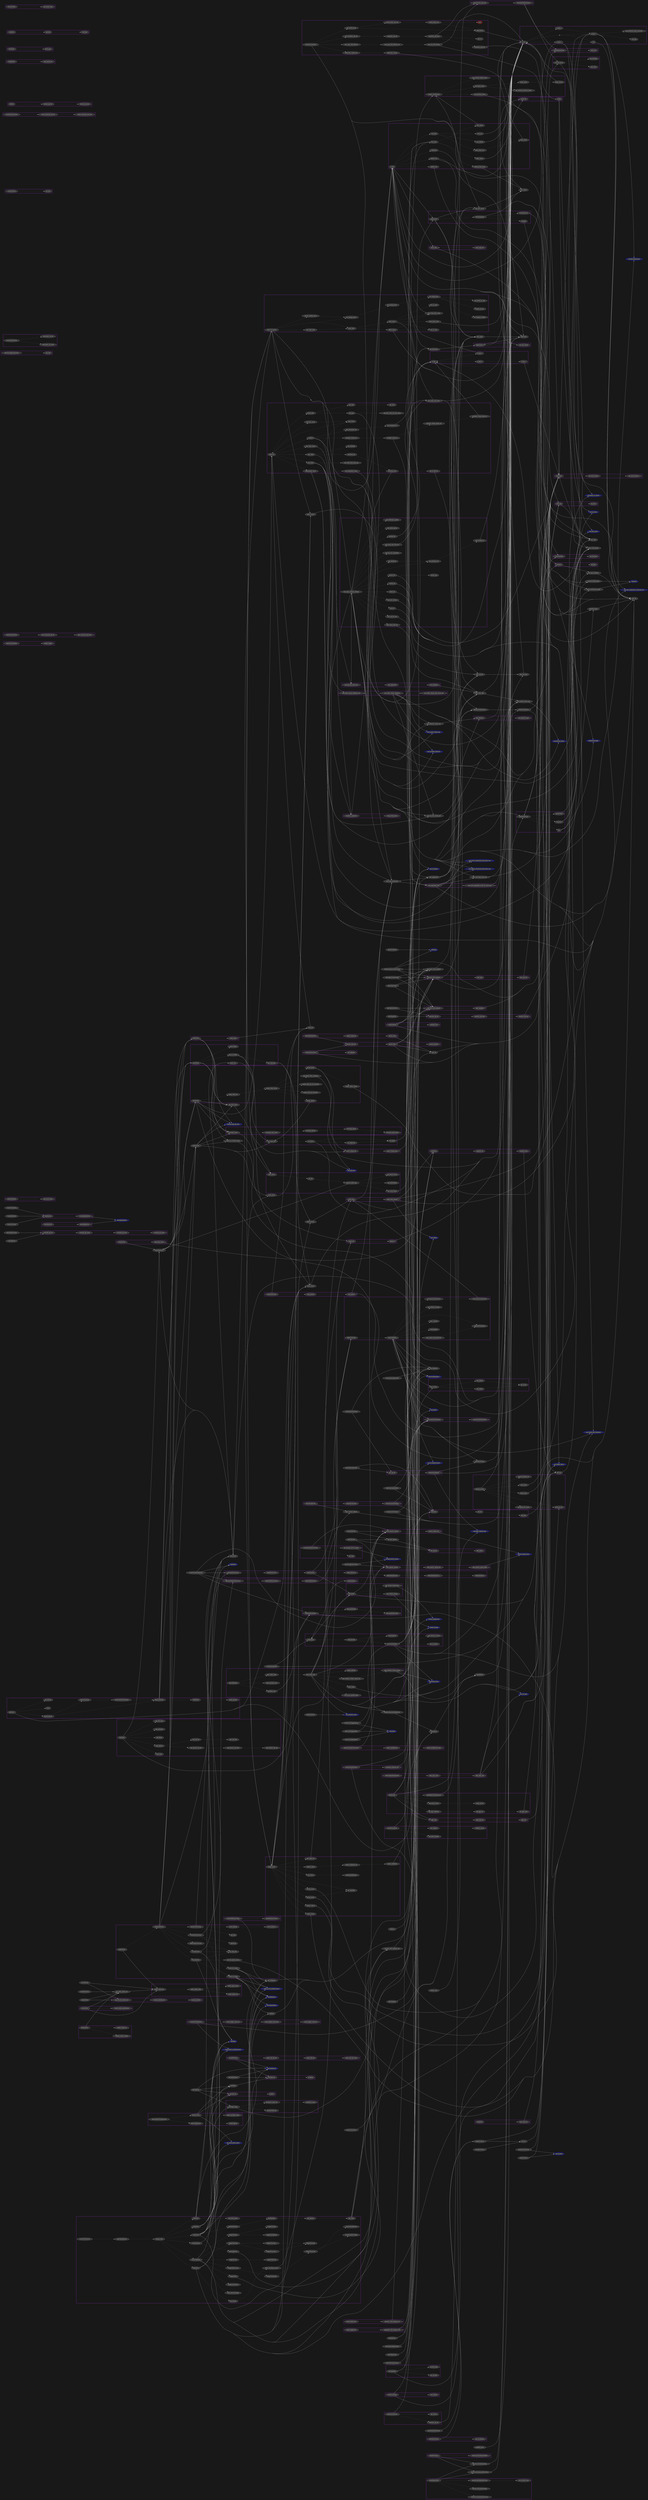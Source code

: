 digraph Grammar {

rankdir=LR
concentrate=true
pencolor=darkorchid4
penwidth=3
ranksep=3
nodesep=1
compound=true

bgcolor="#181818"

node [
  fontcolor = "#e6e6e6"
  style = filled
  color = "#e6e6e6"
  fillcolor = "#333333"
]

edge [
  color = "#e6e6e6"
  fontcolor = "#e6e6e6"
]

AexprConst -> func_arg_list
AexprConst -> func_name
AexprConst -> opt_sort_clause
AlterDatabaseSetStmt -> SetResetClause
AlterDatabaseStmt -> createdb_opt_list
AlterDomainStmt -> alter_column_default
AlterExtensionContentsStmt -> Typename
AlterExtensionContentsStmt -> add_drop
AlterExtensionContentsStmt -> aggregate_with_argtypes
AlterExtensionContentsStmt -> function_with_argtypes
AlterExtensionContentsStmt -> operator_with_argtypes
AlterFdwStmt -> alter_generic_options
AlterFdwStmt -> fdw_options
AlterFdwStmt -> opt_fdw_options
AlterForeignServerStmt -> alter_generic_options
AlterForeignServerStmt -> foreign_server_version
AlterFunctionStmt -> function_with_argtypes
AlterGroupStmt -> add_drop
AlterObjectDependsStmt -> function_with_argtypes
AlterObjectSchemaStmt -> aggregate_with_argtypes
AlterObjectSchemaStmt -> function_with_argtypes
AlterObjectSchemaStmt -> operator_with_argtypes
AlterOpFamilyStmt -> opclass_item_list
AlterOperatorStmt -> operator_def_list
AlterOperatorStmt -> operator_with_argtypes
AlterOptRoleList -> AlterOptRoleElem
AlterOwnerStmt -> aggregate_with_argtypes
AlterOwnerStmt -> function_with_argtypes
AlterOwnerStmt -> operator_with_argtypes
AlterPolicyStmt -> RowSecurityOptionalExpr
AlterPolicyStmt -> RowSecurityOptionalWithCheck
AlterPublicationStmt -> definition
AlterPublicationStmt -> pub_obj_list
AlterRoleSetStmt -> SetResetClause
AlterSeqStmt -> SeqOptList
AlterStatsStmt -> set_statistics_value
AlterSubscriptionStmt -> definition
AlterSubscriptionStmt -> opt_definition
AlterTSDictionaryStmt -> definition
AlterTblSpcStmt -> reloptions
AlterTypeStmt -> operator_def_list
AlterUserMappingStmt -> alter_generic_options
AlterUserMappingStmt -> auth_ident
AnalyzeStmt -> opt_utility_option_list
AnalyzeStmt -> opt_vacuum_relation_list
Bit -> BitWithLength
Bit -> BitWithoutLength
BitWithLength -> expr_list
CallStmt -> func_application
Character -> CharacterWithLength
Character -> CharacterWithoutLength
CharacterWithLength -> character
CharacterWithoutLength -> character
CheckPointStmt -> opt_utility_option_list
ClusterStmt -> opt_utility_option_list
ClusterStmt -> utility_option_list
ColConstraintElem -> OptConsTableSpace
ColConstraintElem -> OptParenthesizedSeqOptList
ColConstraintElem -> a_expr
ColConstraintElem -> b_expr
ColConstraintElem -> generated_when
ColConstraintElem -> key_actions
ColConstraintElem -> key_match
ColConstraintElem -> opt_definition
ColConstraintElem -> opt_unique_null_treatment
CommentStmt -> Typename
CommentStmt -> aggregate_with_argtypes
CommentStmt -> function_with_argtypes
CommentStmt -> operator_with_argtypes
ConstBit -> BitWithLength
ConstBit -> BitWithoutLength
ConstCharacter -> CharacterWithLength
ConstCharacter -> CharacterWithoutLength
ConstTypename -> ConstDatetime
ConstTypename -> Numeric
ConstraintElem -> ConstraintAttributeSpec
ConstraintElem -> OptConsTableSpace
ConstraintElem -> OptWhereClause
ConstraintElem -> a_expr
ConstraintElem -> access_method_clause
ConstraintElem -> key_actions
ConstraintElem -> key_match
ConstraintElem -> opt_definition
ConstraintElem -> opt_unique_null_treatment
CopyStmt -> PreparableStmt
CopyStmt -> where_clause
CreateAsStmt -> OptTemp
CreateAsStmt -> SelectStmt
CreateAssertionStmt -> ConstraintAttributeSpec
CreateAssertionStmt -> a_expr
CreateCastStmt -> Typename
CreateCastStmt -> function_with_argtypes
CreateDomainStmt -> ColQualList
CreateDomainStmt -> Typename
CreateEventTrigStmt -> FUNCTION_or_PROCEDURE
CreateEventTrigStmt -> func_name
CreateFdwStmt -> create_generic_options
CreateFdwStmt -> opt_fdw_options
CreateForeignServerStmt -> create_generic_options
CreateForeignTableStmt -> OptInherit
CreateForeignTableStmt -> OptTableElementList
CreateForeignTableStmt -> OptTypedTableElementList
CreateForeignTableStmt -> PartitionBoundSpec
CreateForeignTableStmt -> create_generic_options
CreateFunctionStmt -> func_name
CreateFunctionStmt -> func_type
CreateFunctionStmt -> opt_or_replace
CreateGroupStmt -> OptRoleList
CreateMatViewStmt -> SelectStmt
CreateOpClassStmt -> Typename
CreateOpClassStmt -> opclass_item_list
CreateOptRoleElem -> AlterOptRoleElem
CreatePLangStmt -> opt_or_replace
CreatePolicyStmt -> RowSecurityOptionalExpr
CreatePolicyStmt -> RowSecurityOptionalWithCheck
CreatePublicationStmt -> opt_definition
CreatePublicationStmt -> pub_obj_list
CreateRoleStmt -> OptRoleList
CreateSeqStmt -> OptTemp
CreateStatsStmt -> from_list
CreateStmt -> OnCommitOption
CreateStmt -> OptInherit
CreateStmt -> OptTableElementList
CreateStmt -> OptTableSpace
CreateStmt -> OptTemp
CreateStmt -> OptTypedTableElementList
CreateStmt -> OptWith
CreateStmt -> PartitionBoundSpec
CreateStmt -> table_access_method_clause
CreateSubscriptionStmt -> opt_definition
CreateTableSpaceStmt -> opt_reloptions
CreateTransformStmt -> Typename
CreateTransformStmt -> opt_or_replace
CreateTrigStmt -> ConstraintAttributeSpec
CreateTrigStmt -> FUNCTION_or_PROCEDURE
CreateTrigStmt -> func_name
CreateTrigStmt -> opt_or_replace
CreateUserMappingStmt -> auth_ident
CreateUserMappingStmt -> create_generic_options
CreateUserStmt -> OptRoleList
CreatedbStmt -> createdb_opt_list
DeclareCursorStmt -> SelectStmt
DefACLAction -> grantee_list
DefACLAction -> opt_grant_grant_option
DefACLAction -> privileges
DefineStmt -> aggr_args
DefineStmt -> definition
DefineStmt -> func_name
DefineStmt -> opt_or_replace
DeleteStmt -> opt_with_clause
DeleteStmt -> relation_expr_opt_alias
DeleteStmt -> returning_clause
DeleteStmt -> where_or_current_clause
DomainConstraintElem -> ConstraintAttributeSpec
DomainConstraintElem -> a_expr
DropCastStmt -> Typename
DropCastStmt -> opt_if_exists
DropTransformStmt -> Typename
DropTransformStmt -> opt_if_exists
DropUserMappingStmt -> auth_ident
ExclusionConstraintElem -> index_elem
ExecuteStmt -> OptTemp
ExplainStmt -> utility_option_list
ExplainableStmt -> DeleteStmt
ExplainableStmt -> InsertStmt
ExplainableStmt -> MergeStmt
ExplainableStmt -> SelectStmt
ExplainableStmt -> UpdateStmt
FunctionSetResetClause -> VariableResetStmt
FunctionSetResetClause -> set_rest_more
GenericType -> opt_type_modifiers
GrantRoleStmt -> opt_granted_by
GrantRoleStmt -> privilege_list
GrantStmt -> grantee_list
GrantStmt -> opt_grant_grant_option
GrantStmt -> opt_granted_by
GrantStmt -> privilege_target
GrantStmt -> privileges
ImportForeignSchemaStmt -> create_generic_options
IndexStmt -> OptTableSpace
IndexStmt -> access_method_clause
IndexStmt -> index_params
IndexStmt -> opt_reloptions
IndexStmt -> opt_unique_null_treatment
IndexStmt -> where_clause
InsertStmt -> opt_with_clause
InsertStmt -> returning_clause
MergeStmt -> a_expr
MergeStmt -> opt_with_clause
MergeStmt -> relation_expr_opt_alias
MergeStmt -> returning_clause
MergeStmt -> table_ref
Numeric -> opt_type_modifiers
OptParenthesizedSeqOptList -> SeqOptList
OptSeqOptList -> SeqOptList
OptTableFuncElementList -> TableFuncElementList
OptWhereClause -> a_expr
OptWith -> reloptions
PartitionBoundSpec -> expr_list
PreparableStmt -> DeleteStmt
PreparableStmt -> InsertStmt
PreparableStmt -> MergeStmt
PreparableStmt -> SelectStmt
PreparableStmt -> UpdateStmt
PrepareStmt -> PreparableStmt
PublicationObjSpec -> OptWhereClause
PublicationObjSpec -> extended_relation_expr
PublicationObjSpec -> indirection
ReindexStmt -> opt_utility_option_list
RemoveFuncStmt -> function_with_argtypes_list
RenameStmt -> aggregate_with_argtypes
RenameStmt -> function_with_argtypes
ReturnStmt -> a_expr
RevokeRoleStmt -> opt_granted_by
RevokeRoleStmt -> privilege_list
RevokeStmt -> grantee_list
RevokeStmt -> opt_granted_by
RevokeStmt -> privilege_target
RevokeStmt -> privileges
RowSecurityOptionalExpr -> a_expr
RowSecurityOptionalWithCheck -> a_expr
RuleActionStmt -> DeleteStmt
RuleActionStmt -> InsertStmt
RuleActionStmt -> SelectStmt
RuleActionStmt -> UpdateStmt
RuleStmt -> opt_or_replace
RuleStmt -> where_clause
SecLabelStmt -> Typename
SecLabelStmt -> aggregate_with_argtypes
SecLabelStmt -> function_with_argtypes
SelectStmt -> select_no_parens
SelectStmt -> select_with_parens
SeqOptElem -> SimpleTypename
SeqOptList -> SeqOptElem
SetResetClause -> VariableResetStmt
SetResetClause -> set_rest
SimpleTypename -> ConstDatetime
SimpleTypename -> Numeric
TableElement -> TableConstraint
TableElement -> columnDef
TableFuncElement -> Typename
TableFuncElement -> opt_collate_clause
TableFuncElementList -> TableFuncElement
TriggerWhen -> a_expr
TypedTableElement -> TableConstraint
Typename -> SimpleTypename
UpdateStmt -> from_clause
UpdateStmt -> opt_with_clause
UpdateStmt -> relation_expr_opt_alias
UpdateStmt -> returning_clause
UpdateStmt -> set_clause_list
UpdateStmt -> where_or_current_clause
VacuumStmt -> opt_vacuum_relation_list
VacuumStmt -> utility_option_list
VariableSetStmt -> set_rest
ViewStmt -> OptTemp
ViewStmt -> SelectStmt
ViewStmt -> opt_reloptions
a_expr_1 -> Typename
a_expr_1 -> b_expr
a_expr_1 -> expr_list
a_expr_1 -> json_key_uniqueness_constraint_opt
a_expr_1 -> select_with_parens
a_expr_1 -> unicode_normal_form
a_expr_2 -> c_expr
a_expr_2 -> opt_unique_null_treatment
a_expr_2 -> select_with_parens
aggr_arg -> func_arg
aggregate_with_argtypes -> aggr_args
aggregate_with_argtypes -> func_name
aggregate_with_argtypes_list -> aggregate_with_argtypes
alter_column_default -> a_expr
alter_generic_option_elem -> generic_option_elem
alter_identity_column_option -> SeqOptElem
alter_identity_column_option -> generated_when
alter_table_cmd -> ConstraintAttributeSpec
alter_table_cmd -> OptParenthesizedSeqOptList
alter_table_cmd -> TableConstraint
alter_table_cmd -> Typename
alter_table_cmd -> a_expr
alter_table_cmd -> alter_column_default
alter_table_cmd -> alter_generic_options
alter_table_cmd -> columnDef
alter_table_cmd -> column_compression
alter_table_cmd -> column_storage
alter_table_cmd -> generated_when
alter_table_cmd -> opt_collate_clause
alter_table_cmd -> opt_set_data
alter_table_cmd -> reloptions
alter_table_cmd -> set_statistics_value
alter_type_cmd -> TableFuncElement
alter_type_cmd -> Typename
alter_type_cmd -> opt_collate_clause
alter_type_cmd -> opt_set_data
alter_using -> a_expr
alterfunc_opt_list -> common_func_opt_item
array_expr -> expr_list
b_expr_1 -> Typename
b_expr_2 -> c_expr
c_expr -> AexprConst
c_expr -> a_expr
c_expr -> array_expr
c_expr -> expr_list
c_expr -> indirection
c_expr -> opt_indirection
c_expr -> select_with_parens
case_arg -> a_expr
case_default -> a_expr
columnDef -> ColQualList
columnDef -> Typename
columnDef -> create_generic_options
columnOptions -> ColQualList
columnref -> indirection
common_table_expr -> PreparableStmt
create_as_target -> OnCommitOption
create_as_target -> OptTableSpace
create_as_target -> OptWith
create_as_target -> table_access_method_clause
create_mv_target -> OptTableSpace
create_mv_target -> opt_reloptions
create_mv_target -> table_access_method_clause
createfunc_opt_item -> common_func_opt_item
cube_clause -> expr_list
def_arg -> func_type
def_elem -> def_arg
distinct_clause -> expr_list
execute_param_clause -> expr_list
explicit_row -> expr_list
expr_list -> a_expr
extract_list -> a_expr
filter_clause -> a_expr
frame_bound -> a_expr
from_clause -> from_list
from_list -> table_ref
func_alias_clause -> TableFuncElementList
func_application -> func_arg_expr
func_application -> func_arg_list
func_application -> func_name
func_application -> opt_sort_clause
func_arg -> func_type
func_arg_expr -> a_expr
func_arg_list -> func_arg_expr
func_arg_list_opt -> func_arg_list
func_arg_with_default -> a_expr
func_arg_with_default -> func_arg
func_args_list -> func_arg
func_expr -> func_application
func_expr -> func_expr_common_subexpr
func_expr -> json_aggregate_func
func_expr_common_subexpr -> SimpleTypename
func_expr_common_subexpr -> Typename
func_expr_common_subexpr -> a_expr
func_expr_common_subexpr -> c_expr
func_expr_common_subexpr -> document_or_content
func_expr_common_subexpr -> expr_list
func_expr_common_subexpr -> func_arg_list
func_expr_common_subexpr -> json_array_constructor_null_clause_opt
func_expr_common_subexpr -> json_behavior_clause_opt
func_expr_common_subexpr -> json_format_clause_opt
func_expr_common_subexpr -> json_key_uniqueness_constraint_opt
func_expr_common_subexpr -> json_object_constructor_null_clause_opt
func_expr_common_subexpr -> json_on_error_clause_opt
func_expr_common_subexpr -> json_passing_clause_opt
func_expr_common_subexpr -> json_quotes_clause_opt
func_expr_common_subexpr -> json_returning_clause_opt
func_expr_common_subexpr -> json_value_expr
func_expr_common_subexpr -> json_wrapper_behavior
func_expr_common_subexpr -> select_no_parens
func_expr_common_subexpr -> unicode_normal_form
func_expr_common_subexpr -> xmlexists_argument
func_expr_windowless -> func_application
func_expr_windowless -> func_expr_common_subexpr
func_expr_windowless -> json_aggregate_func
func_name -> indirection
func_table -> func_expr_windowless
func_type -> Typename
function_with_argtypes -> func_name
function_with_argtypes -> indirection
function_with_argtypes_list -> function_with_argtypes
generic_option_list -> generic_option_elem
group_by_item -> a_expr
group_clause -> group_by_list
having_clause -> a_expr
implicit_row -> a_expr
implicit_row -> expr_list
index_elem -> a_expr
index_elem -> func_expr_windowless
index_elem_options -> opt_asc_desc
index_elem_options -> opt_collate
index_elem_options -> opt_nulls_order
index_elem_options -> reloptions
index_including_params -> index_elem
index_params -> index_elem
indirection -> indirection_el
indirection_el -> a_expr
insert_column_item -> opt_indirection
insert_rest -> SelectStmt
insert_rest -> insert_column_list
insert_rest -> override_kind
join_qual -> a_expr
json_aggregate_func -> json_array_constructor_null_clause_opt
json_aggregate_func -> json_key_uniqueness_constraint_opt
json_aggregate_func -> json_name_and_value
json_aggregate_func -> json_object_constructor_null_clause_opt
json_aggregate_func -> json_returning_clause_opt
json_aggregate_func -> json_value_expr
json_argument -> json_value_expr
json_array_aggregate_order_by_clause_opt -> sortby_list
json_behavior -> a_expr
json_behavior_clause_opt -> json_behavior
json_format_clause_opt -> json_format_clause
json_name_and_value -> a_expr
json_name_and_value -> c_expr
json_name_and_value -> json_value_expr
json_name_and_value_list -> json_name_and_value
json_on_error_clause_opt -> json_behavior
json_returning_clause_opt -> Typename
json_returning_clause_opt -> json_format_clause_opt
json_table -> a_expr
json_table -> json_on_error_clause_opt
json_table -> json_passing_clause_opt
json_table -> json_table_column_definition_list
json_table -> json_value_expr
json_table_column_definition -> Typename
json_table_column_definition -> json_behavior_clause_opt
json_table_column_definition -> json_format_clause
json_table_column_definition -> json_on_error_clause_opt
json_table_column_definition -> json_quotes_clause_opt
json_table_column_definition -> json_wrapper_behavior
json_value_expr -> a_expr
json_value_expr -> json_format_clause_opt
json_value_expr_list -> json_value_expr
limit_clause -> a_expr
merge_insert -> insert_column_list
merge_insert -> override_kind
merge_update -> set_clause_list
merge_values_clause -> expr_list
offset_clause -> a_expr
old_aggr_elem -> def_arg
opclass_drop -> type_list
opclass_item -> Typename
opclass_item -> function_with_argtypes
opclass_item -> operator_with_argtypes
opclass_item -> type_list
oper_argtypes -> Typename
operator_def_arg -> func_type
operator_with_argtypes_list -> operator_with_argtypes
opt_col_def_list -> TableFuncElementList
opt_column_compression -> column_compression
opt_column_storage -> column_storage
opt_conf_expr -> index_params
opt_conf_expr -> where_clause
opt_cycle_clause -> AexprConst
opt_definition -> definition
opt_fdw_options -> fdw_options
opt_foreign_server_version -> foreign_server_version
opt_indirection -> indirection_el
opt_merge_when_condition -> a_expr
opt_on_conflict -> set_clause_list
opt_on_conflict -> where_clause
opt_partition_clause -> expr_list
opt_reloptions -> reloptions
opt_repeatable_clause -> a_expr
opt_slice_bound -> a_expr
opt_sort_clause -> sort_clause
opt_target_list -> target_list
opt_type_modifiers -> expr_list
opt_utility_option_list -> utility_option_list
opt_with_clause -> with_clause
over_clause -> window_specification
overlay_list -> a_expr
part_elem -> a_expr
part_elem -> func_expr_windowless
part_elem -> opt_collate
partition_cmd -> PartitionBoundSpec
position_list -> b_expr
prep_type_clause -> type_list
privilege_target -> function_with_argtypes_list
privileges -> privilege_list
qualified_name -> indirection
relation_expr -> extended_relation_expr
reloption_elem -> def_arg
returning_clause -> target_list
rollup_clause -> expr_list
row -> expr_list
rowsfrom_item -> func_expr_windowless
select_clause -> select_with_parens
select_clause -> simple_select
select_fetch_first_value -> c_expr
select_limit_value -> a_expr
select_no_parens -> opt_sort_clause
select_no_parens -> select_clause
select_no_parens -> simple_select
select_no_parens -> sort_clause
select_no_parens -> with_clause
select_with_parens -> select_no_parens
set_clause -> a_expr
set_rest -> set_rest_more
set_rest_more -> document_or_content
set_target -> opt_indirection
simple_select -> from_clause
simple_select -> select_clause
simple_select -> target_list
simple_select -> where_clause
sort_clause -> sortby_list
sortby -> a_expr
sortby -> opt_asc_desc
sortby -> opt_nulls_order
stats_param -> a_expr
stats_param -> func_expr_windowless
substr_list -> a_expr
table_func_column -> func_type
table_ref -> select_with_parens
tablesample_clause -> expr_list
tablesample_clause -> func_name
target_el -> a_expr
transform_element_list -> function_with_argtypes
transform_type_list -> Typename
trim_list -> a_expr
trim_list -> expr_list
type_list -> Typename
type_name_list -> Typename
using_clause -> from_list
values_clause -> expr_list
when_clause -> a_expr
where_clause -> a_expr
where_or_current_clause -> a_expr
window_definition -> window_specification
window_specification -> opt_sort_clause
within_group_clause -> sort_clause
xml_attribute_el -> a_expr
xml_namespace_el -> b_expr
xml_root_version -> a_expr
xmlexists_argument -> c_expr
xmltable -> c_expr
xmltable -> xmlexists_argument
xmltable_column_el -> Typename
xmltable_column_option_el -> b_expr

// subgraphs
edge [style=dotted]

subgraph cluster_AexprConst {
  AexprConst -> ConstTypename
  ConstTypename -> ConstBit
  ConstTypename -> ConstCharacter
}

subgraph cluster_AlterCompositeTypeStmt {
  AlterCompositeTypeStmt -> alter_type_cmds
  alter_type_cmds -> alter_type_cmd
}

subgraph cluster_AlterDefaultPrivilegesStmt {
  AlterDefaultPrivilegesStmt -> DefACLAction
  AlterDefaultPrivilegesStmt -> DefACLOptionList
  DefACLAction -> defacl_privilege_target
  DefACLOptionList -> DefACLOption
}

subgraph cluster_AlterDomainStmt {
  AlterDomainStmt -> DomainConstraint
  DomainConstraint -> DomainConstraintElem
}

subgraph cluster_AlterEnumStmt {
  AlterEnumStmt -> opt_if_not_exists
}

subgraph cluster_AlterEventTrigStmt {
  AlterEventTrigStmt -> enable_trigger
}

subgraph cluster_AlterExtensionStmt {
  AlterExtensionStmt -> alter_extension_opt_list
  alter_extension_opt_list -> alter_extension_opt_item
}

subgraph cluster_AlterFunctionStmt {
  AlterFunctionStmt -> alterfunc_opt_list
  AlterFunctionStmt -> opt_restrict
}

subgraph cluster_AlterOpFamilyStmt {
  AlterOpFamilyStmt -> opclass_drop_list
  opclass_drop_list -> opclass_drop
}

subgraph cluster_AlterPolicyStmt {
  AlterPolicyStmt -> RowSecurityOptionalToRole
}

subgraph cluster_AlterRoleSetStmt {
  AlterRoleSetStmt -> opt_in_database
}

subgraph cluster_AlterRoleStmt {
  AlterRoleStmt -> AlterOptRoleList
}

subgraph cluster_AlterTSConfigurationStmt {
  AlterTSConfigurationStmt -> any_with
}

subgraph cluster_AlterTableStmt {
  AlterTableStmt -> alter_table_cmds
  AlterTableStmt -> index_partition_cmd
  AlterTableStmt -> partition_cmd
  alter_identity_column_option_list -> alter_identity_column_option
  alter_table_cmd -> alter_identity_column_option_list
  alter_table_cmd -> alter_using
  alter_table_cmd -> replica_identity
  alter_table_cmd -> set_access_method_name
  alter_table_cmds -> alter_table_cmd
}

subgraph cluster_ClusterStmt {
  ClusterStmt -> cluster_index_specification
}

subgraph cluster_ColQualList {
  ColConstraint -> ColConstraintElem
  ColConstraint -> ConstraintAttr
  ColConstraintElem -> opt_no_inherit
  ColConstraintElem -> opt_virtual_or_stored
  ColQualList -> ColConstraint
}

subgraph cluster_CommentStmt {
  CommentStmt -> comment_text
}

subgraph cluster_ConstDatetime {
  ConstDatetime -> opt_timezone
}

subgraph cluster_ConstraintAttributeSpec {
  ConstraintAttributeSpec -> ConstraintAttributeElem
}

subgraph cluster_ConstraintsSetStmt {
  ConstraintsSetStmt -> constraints_set_list
  ConstraintsSetStmt -> constraints_set_mode
}

subgraph cluster_CopyStmt {
  CopyStmt -> copy_delimiter
  CopyStmt -> copy_file_name
  CopyStmt -> copy_from
  CopyStmt -> copy_options
  CopyStmt -> opt_binary
  copy_generic_opt_elem -> copy_generic_opt_arg
  copy_generic_opt_list -> copy_generic_opt_elem
  copy_opt_list -> copy_opt_item
  copy_options -> copy_generic_opt_list
  copy_options -> copy_opt_list
}

subgraph cluster_CreateAmStmt {
  CreateAmStmt -> am_type
}

subgraph cluster_CreateCastStmt {
  CreateCastStmt -> cast_context
}

subgraph cluster_CreateEventTrigStmt {
  CreateEventTrigStmt -> event_trigger_when_list
  event_trigger_when_item -> event_trigger_value_list
  event_trigger_when_list -> event_trigger_when_item
}

subgraph cluster_CreateExtensionStmt {
  CreateExtensionStmt -> create_extension_opt_list
  create_extension_opt_list -> create_extension_opt_item
}

subgraph cluster_CreateForeignServerStmt {
  CreateForeignServerStmt -> opt_foreign_server_version
  CreateForeignServerStmt -> opt_type
}

subgraph cluster_CreateFunctionStmt {
  CreateFunctionStmt -> func_args_with_defaults
  CreateFunctionStmt -> opt_createfunc_opt_list
  CreateFunctionStmt -> opt_routine_body
  CreateFunctionStmt -> table_func_column_list
  createfunc_opt_item -> func_as
  createfunc_opt_item -> transform_type_list
  createfunc_opt_list -> createfunc_opt_item
  func_args_with_defaults -> func_args_with_defaults_list
  func_args_with_defaults_list -> func_arg_with_default
  opt_createfunc_opt_list -> createfunc_opt_list
  opt_routine_body -> ReturnStmt
  opt_routine_body -> routine_body_stmt_list
  routine_body_stmt -> ReturnStmt
  routine_body_stmt -> {stmt [color=red penwidth=3]}
  routine_body_stmt_list -> routine_body_stmt
  table_func_column_list -> table_func_column
}

subgraph cluster_CreateOpClassStmt {
  CreateOpClassStmt -> opt_opfamily
}

subgraph cluster_CreatePLangStmt {
  CreatePLangStmt -> opt_inline_handler
  CreatePLangStmt -> opt_validator
  opt_validator -> validator_clause
}

subgraph cluster_CreatePolicyStmt {
  CreatePolicyStmt -> RowSecurityDefaultForCmd
  CreatePolicyStmt -> RowSecurityDefaultPermissive
  CreatePolicyStmt -> RowSecurityDefaultToRole
  RowSecurityDefaultForCmd -> row_security_cmd
}

subgraph cluster_CreateSchemaStmt {
  CreateSchemaStmt -> OptSchemaEltList
  CreateSeqStmt -> OptSeqOptList
  CreateStmt -> OptPartitionSpec
  CreateTrigStmt -> OptConstrFromTable
  CreateTrigStmt -> TriggerActionTime
  CreateTrigStmt -> TriggerEvents
  CreateTrigStmt -> TriggerForSpec
  CreateTrigStmt -> TriggerFuncArgs
  CreateTrigStmt -> TriggerReferencing
  CreateTrigStmt -> TriggerWhen
  IndexStmt -> opt_include
  OptPartitionSpec -> PartitionSpec
  OptSchemaEltList -> schema_stmt
  PartitionSpec -> part_params
  TriggerEvents -> TriggerOneEvent
  TriggerForSpec -> TriggerForOptEach
  TriggerForSpec -> TriggerForType
  TriggerFuncArgs -> TriggerFuncArgs_1
  TriggerFuncArgs -> TriggerFuncArgs_2
  TriggerFuncArgs_1 -> TriggerFuncArg
  TriggerFuncArgs_2 -> TriggerFuncArg
  TriggerReferencing -> TriggerTransitions
  TriggerTransition -> TransitionOldOrNew
  TriggerTransition -> TransitionRowOrTable
  TriggerTransitions -> TriggerTransition
  ViewStmt -> opt_check_option
  opt_include -> index_including_params
  part_params -> part_elem
  schema_stmt -> CreateSeqStmt
  schema_stmt -> CreateStmt
  schema_stmt -> CreateTrigStmt
  schema_stmt -> GrantStmt
  schema_stmt -> IndexStmt
  schema_stmt -> ViewStmt
}

subgraph cluster_CreateStatsStmt {
  CreateStatsStmt -> stats_params
  stats_params -> stats_param
}

subgraph cluster_CreateTableSpaceStmt {
  CreateTableSpaceStmt -> OptTableSpaceOwner
}

subgraph cluster_CreateTransformStmt {
  CreateTransformStmt -> transform_element_list
}

subgraph cluster_DefineStmt {
  DefineStmt -> OptTableFuncElementList
  DefineStmt -> old_aggr_definition
  DefineStmt -> opt_enum_val_list
  old_aggr_definition -> old_aggr_list
  old_aggr_list -> old_aggr_elem
  opt_enum_val_list -> enum_val_list
}

subgraph cluster_DeleteStmt {
  DeleteStmt -> using_clause
}

subgraph cluster_DoStmt {
  DoStmt -> dostmt_opt_list
  dostmt_opt_list -> dostmt_opt_item
}

subgraph cluster_DropStmt {
  DropStmt -> type_name_list
}

subgraph cluster_DropdbStmt {
  DropdbStmt -> drop_option_list
}

subgraph cluster_ExplainStmt {
  CreateAsStmt -> create_as_target
  CreateAsStmt -> opt_with_data
  CreateMatViewStmt -> OptNoLog
  CreateMatViewStmt -> create_mv_target
  CreateMatViewStmt -> opt_with_data
  DeclareCursorStmt -> cursor_options
  DeclareCursorStmt -> opt_hold
  ExecuteStmt -> create_as_target
  ExecuteStmt -> execute_param_clause
  ExecuteStmt -> opt_with_data
  ExplainStmt -> ExplainableStmt
  ExplainableStmt -> CreateAsStmt
  ExplainableStmt -> CreateMatViewStmt
  ExplainableStmt -> DeclareCursorStmt
  ExplainableStmt -> ExecuteStmt
  ExplainableStmt -> RefreshMatViewStmt
  RefreshMatViewStmt -> opt_with_data
  cursor_options -> cursor_options_1
}

subgraph cluster_FetchStmt {
  FetchStmt -> fetch_args
}

subgraph cluster_GrantRoleStmt {
  GrantRoleStmt -> grant_role_opt_list
  grant_role_opt -> grant_role_opt_value
  grant_role_opt_list -> grant_role_opt
}

subgraph cluster_ImportForeignSchemaStmt {
  ImportForeignSchemaStmt -> import_qualification
  import_qualification -> import_qualification_type
}

subgraph cluster_InsertStmt {
  InsertStmt -> insert_rest
  InsertStmt -> insert_target
  InsertStmt -> opt_on_conflict
  opt_on_conflict -> opt_conf_expr
}

subgraph cluster_LockStmt {
  LockStmt -> opt_lock
  opt_lock -> lock_type
}

subgraph cluster_MergeStmt {
  MergeStmt -> merge_when_list
  merge_insert -> merge_values_clause
  merge_when_clause -> merge_insert
  merge_when_clause -> merge_update
  merge_when_clause -> merge_when_tgt_matched
  merge_when_clause -> merge_when_tgt_not_matched
  merge_when_clause -> opt_merge_when_condition
  merge_when_list -> merge_when_clause
}

subgraph cluster_Numeric {
  Numeric -> opt_float
}

subgraph cluster_OptRoleList {
  OptRoleList -> CreateOptRoleElem
}

subgraph cluster_OptTableElementList {
  OptTableElementList -> TableElementList
  TableElement -> TableLikeClause
  TableElementList -> TableElement
  TableLikeClause -> TableLikeOptionList
  TableLikeOptionList -> TableLikeOptionList_1
  TableLikeOptionList_1 -> TableLikeOption
}

subgraph cluster_OptTypedTableElementList {
  OptTypedTableElementList -> TypedTableElementList
  TypedTableElement -> columnOptions
  TypedTableElementList -> TypedTableElement
}

subgraph cluster_PartitionBoundSpec {
  PartitionBoundSpec -> hash_partbound
  hash_partbound -> hash_partbound_elem
}

subgraph cluster_PrepareStmt {
  PrepareStmt -> prep_type_clause
}

subgraph cluster_ReindexStmt {
  ReindexStmt -> reindex_target_all
  ReindexStmt -> reindex_target_relation
}

subgraph cluster_RemoveAggrStmt {
  RemoveAggrStmt -> aggregate_with_argtypes_list
}

subgraph cluster_RemoveOperStmt {
  RemoveOperStmt -> operator_with_argtypes_list
}

subgraph cluster_RuleStmt {
  NotifyStmt -> notify_payload
  RuleActionList -> RuleActionMulti
  RuleActionList -> RuleActionStmt
  RuleActionMulti -> RuleActionStmtOrEmpty
  RuleActionStmt -> NotifyStmt
  RuleActionStmtOrEmpty -> RuleActionStmt
  RuleStmt -> RuleActionList
  RuleStmt -> event
  RuleStmt -> opt_instead
}

subgraph cluster_SecLabelStmt {
  SecLabelStmt -> opt_provider
  SecLabelStmt -> security_label
}

subgraph cluster_SimpleTypename {
  SimpleTypename -> Bit
  SimpleTypename -> Character
  SimpleTypename -> GenericType
}

subgraph cluster_TableConstraint {
  ConstraintElem -> ExclusionConstraintList
  ConstraintElem -> ExistingIndex
  ConstraintElem -> opt_c_include
  ConstraintElem -> opt_column_and_period_list
  ConstraintElem -> opt_without_overlaps
  ConstraintElem -> optionalPeriodName
  ExclusionConstraintList -> ExclusionConstraintElem
  TableConstraint -> ConstraintElem
  opt_column_and_period_list -> optionalPeriodName
}

subgraph cluster_TruncateStmt {
  TruncateStmt -> opt_restart_seqs
}

subgraph cluster_Typename {
  Typename -> opt_array_bounds
  opt_array_bounds -> opt_array_bounds_1
}

subgraph cluster_VariableResetStmt {
  VariableResetStmt -> reset_rest
}

subgraph cluster_a_expr {
  a_expr -> a_expr_2
  a_expr -> a_expr_3
  a_expr_1 -> a_expr
  a_expr_1 -> json_predicate_type_constraint
  a_expr_1 -> sub_type
  a_expr_2 -> a_expr
  a_expr_2 -> row
  a_expr_3 -> a_expr_1
  row -> a_expr
}

subgraph cluster_aggr_args {
  aggr_args -> aggr_args_list
  aggr_args_list -> aggr_arg
}

subgraph cluster_alter_generic_options {
  alter_generic_option_list -> alter_generic_option_elem
  alter_generic_options -> alter_generic_option_list
}

subgraph cluster_array_expr {
  array_expr -> array_expr_list
  array_expr_list -> array_expr
}

subgraph cluster_b_expr {
  b_expr -> b_expr_2
  b_expr -> b_expr_3
  b_expr_1 -> b_expr
  b_expr_2 -> b_expr
  b_expr_3 -> b_expr_1
}

subgraph cluster_c_expr {
  c_expr -> case_expr
  c_expr -> columnref
  c_expr -> explicit_row
  c_expr -> func_expr
  c_expr -> implicit_row
  case_expr -> case_arg
  case_expr -> case_default
  case_expr -> when_clause_list
  func_expr -> filter_clause
  func_expr -> over_clause
  func_expr -> within_group_clause
  when_clause_list -> when_clause
}

subgraph cluster_columnDef {
  columnDef -> opt_column_compression
  columnDef -> opt_column_storage
}

subgraph cluster_common_func_opt_item {
  common_func_opt_item -> FunctionSetResetClause
}

subgraph cluster_create_generic_options {
  create_generic_options -> generic_option_list
}

subgraph cluster_createdb_opt_list {
  createdb_opt_item -> createdb_opt_name
  createdb_opt_items -> createdb_opt_item
  createdb_opt_list -> createdb_opt_items
}

subgraph cluster_definition {
  def_list -> def_elem
  definition -> def_list
}

subgraph cluster_fdw_options {
  fdw_options -> fdw_option
}

subgraph cluster_func_arg {
  func_arg -> arg_class
}

subgraph cluster_func_expr_common_subexpr {
  extract_list -> extract_arg
  func_expr_common_subexpr -> extract_list
  func_expr_common_subexpr -> func_arg_list_opt
  func_expr_common_subexpr -> json_name_and_value_list
  func_expr_common_subexpr -> json_value_expr_list
  func_expr_common_subexpr -> opt_xml_root_standalone
  func_expr_common_subexpr -> overlay_list
  func_expr_common_subexpr -> position_list
  func_expr_common_subexpr -> substr_list
  func_expr_common_subexpr -> trim_list
  func_expr_common_subexpr -> xml_attribute_list
  func_expr_common_subexpr -> xml_attributes
  func_expr_common_subexpr -> xml_indent_option
  func_expr_common_subexpr -> xml_root_version
  func_expr_common_subexpr -> xml_whitespace_option
  xml_attribute_list -> xml_attribute_el
  xml_attributes -> xml_attribute_list
}

subgraph cluster_function_with_argtypes {
  func_args -> func_args_list
  function_with_argtypes -> func_args
}

subgraph cluster_grantee_list {
  grantee_list -> grantee
}

subgraph cluster_group_by_list {
  group_by_item -> cube_clause
  group_by_item -> empty_grouping_set
  group_by_item -> grouping_sets_clause
  group_by_item -> rollup_clause
  group_by_list -> group_by_item
  grouping_sets_clause -> group_by_list
}

subgraph cluster_index_elem {
  index_elem -> index_elem_options
}

subgraph cluster_indirection_el {
  indirection_el -> opt_slice_bound
}

subgraph cluster_insert_column_list {
  insert_column_list -> insert_column_item
}

subgraph cluster_json_aggregate_func {
  json_aggregate_func -> json_array_aggregate_order_by_clause_opt
}

subgraph cluster_json_behavior {
  json_behavior -> json_behavior_type
}

subgraph cluster_json_passing_clause_opt {
  json_arguments -> json_argument
  json_passing_clause_opt -> json_arguments
}

subgraph cluster_json_table_column_definition_list {
  json_table_column_definition -> json_table_column_definition_list
  json_table_column_definition -> json_table_column_path_clause_opt
  json_table_column_definition_list -> json_table_column_definition
}

subgraph cluster_key_actions {
  key_actions -> key_delete
  key_actions -> key_update
  key_delete -> key_action
  key_update -> key_action
}

subgraph cluster_opclass_item_list {
  opclass_item -> opclass_purpose
  opclass_item_list -> opclass_item
}

subgraph cluster_operator_def_list {
  operator_def_elem -> operator_def_arg
  operator_def_list -> operator_def_elem
}

subgraph cluster_operator_with_argtypes {
  operator_with_argtypes -> oper_argtypes
}

subgraph cluster_opt_vacuum_relation_list {
  opt_vacuum_relation_list -> vacuum_relation_list
  vacuum_relation_list -> vacuum_relation
}

subgraph cluster_privilege_list {
  privilege_list -> privilege
}

subgraph cluster_privilege_target {
  parameter_name_list -> parameter_name
  privilege_target -> NumericOnly_list
  privilege_target -> parameter_name_list
}

subgraph cluster_pub_obj_list {
  pub_obj_list -> PublicationObjSpec
}

subgraph cluster_reloptions {
  reloption_list -> reloption_elem
  reloptions -> reloption_list
}

subgraph cluster_returning_clause {
  returning_clause -> returning_with_clause
  returning_option -> returning_option_kind
  returning_options -> returning_option
  returning_with_clause -> returning_options
}

subgraph cluster_select_no_parens {
  for_locking_clause -> for_locking_items
  for_locking_item -> for_locking_strength
  for_locking_item -> locked_rels_list
  for_locking_item -> opt_nowait_or_skip
  for_locking_items -> for_locking_item
  limit_clause -> first_or_next
  limit_clause -> row_or_rows
  limit_clause -> select_fetch_first_value
  limit_clause -> select_limit_value
  offset_clause -> row_or_rows
  offset_clause -> select_fetch_first_value
  opt_for_locking_clause -> for_locking_clause
  opt_select_limit -> select_limit
  select_limit -> limit_clause
  select_limit -> offset_clause
  select_no_parens -> for_locking_clause
  select_no_parens -> opt_for_locking_clause
  select_no_parens -> opt_select_limit
  select_no_parens -> select_limit
}

subgraph cluster_set_clause_list {
  set_clause -> set_target
  set_clause -> set_target_list
  set_clause_list -> set_clause
  set_target_list -> set_target
}

subgraph cluster_set_rest_more {
  set_rest_more -> opt_encoding
  set_rest_more -> zone_value
}

subgraph cluster_simple_select {
  group_clause -> set_quantifier
  into_clause -> OptTempTableName
  simple_select -> distinct_clause
  simple_select -> group_clause
  simple_select -> having_clause
  simple_select -> into_clause
  simple_select -> opt_target_list
  simple_select -> set_quantifier
  simple_select -> values_clause
  simple_select -> window_clause
  window_clause -> window_definition_list
  window_definition_list -> window_definition
}

subgraph cluster_sortby_list {
  sortby_list -> sortby
}

subgraph cluster_table_ref {
  func_alias_clause -> alias_clause
  func_table -> opt_ordinality
  func_table -> rowsfrom_list
  join_qual -> opt_alias_clause_for_join_using
  join_type -> opt_outer
  joined_table -> join_qual
  joined_table -> join_type
  joined_table -> table_ref
  json_table -> json_table_path_name_opt
  opt_alias_clause -> alias_clause
  rowsfrom_item -> opt_col_def_list
  rowsfrom_list -> rowsfrom_item
  table_ref -> alias_clause
  table_ref -> func_alias_clause
  table_ref -> func_table
  table_ref -> joined_table
  table_ref -> json_table
  table_ref -> opt_alias_clause
  table_ref -> tablesample_clause
  table_ref -> xmltable
  tablesample_clause -> opt_repeatable_clause
  xml_namespace_list -> xml_namespace_el
  xmltable -> xml_namespace_list
  xmltable -> xmltable_column_list
  xmltable_column_el -> xmltable_column_option_list
  xmltable_column_list -> xmltable_column_el
  xmltable_column_option_list -> xmltable_column_option_el
}

subgraph cluster_target_list {
  target_list -> target_el
}

subgraph cluster_utility_option_list {
  utility_option_elem -> utility_option_arg
  utility_option_elem -> utility_option_name
  utility_option_list -> utility_option_elem
}

subgraph cluster_window_specification {
  frame_extent -> frame_bound
  opt_frame_clause -> frame_extent
  opt_frame_clause -> opt_window_exclusion_clause
  window_specification -> opt_existing_window_name
  window_specification -> opt_frame_clause
  window_specification -> opt_partition_clause
}

subgraph cluster_with_clause {
  common_table_expr -> opt_cycle_clause
  common_table_expr -> opt_materialized
  common_table_expr -> opt_search_clause
  cte_list -> common_table_expr
  with_clause -> cte_list
}

subgraph cluster_xmlexists_argument {
  xmlexists_argument -> xml_passing_mech
}


AlterOptRoleElem [color=blue penwidth=3]
BitWithoutLength [color=blue penwidth=3]
FUNCTION_or_PROCEDURE [color=blue penwidth=3]
OnCommitOption [color=blue penwidth=3]
OptConsTableSpace [color=blue penwidth=3]
OptInherit [color=blue penwidth=3]
OptTableSpace [color=blue penwidth=3]
OptTemp [color=blue penwidth=3]
access_method_clause [color=blue penwidth=3]
add_drop [color=blue penwidth=3]
auth_ident [color=blue penwidth=3]
character [color=blue penwidth=3]
column_compression [color=blue penwidth=3]
column_storage [color=blue penwidth=3]
document_or_content [color=blue penwidth=3]
extended_relation_expr [color=blue penwidth=3]
foreign_server_version [color=blue penwidth=3]
generated_when [color=blue penwidth=3]
generic_option_elem [color=blue penwidth=3]
json_array_constructor_null_clause_opt [color=blue penwidth=3]
json_format_clause [color=blue penwidth=3]
json_key_uniqueness_constraint_opt [color=blue penwidth=3]
json_object_constructor_null_clause_opt [color=blue penwidth=3]
json_quotes_clause_opt [color=blue penwidth=3]
json_wrapper_behavior [color=blue penwidth=3]
key_match [color=blue penwidth=3]
opt_asc_desc [color=blue penwidth=3]
opt_collate [color=blue penwidth=3]
opt_collate_clause [color=blue penwidth=3]
opt_grant_grant_option [color=blue penwidth=3]
opt_granted_by [color=blue penwidth=3]
opt_if_exists [color=blue penwidth=3]
opt_nulls_order [color=blue penwidth=3]
opt_or_replace [color=blue penwidth=3]
opt_set_data [color=blue penwidth=3]
opt_unique_null_treatment [color=blue penwidth=3]
override_kind [color=blue penwidth=3]
relation_expr_opt_alias [color=blue penwidth=3]
set_statistics_value [color=blue penwidth=3]
table_access_method_clause [color=blue penwidth=3]
unicode_normal_form [color=blue penwidth=3]

}
